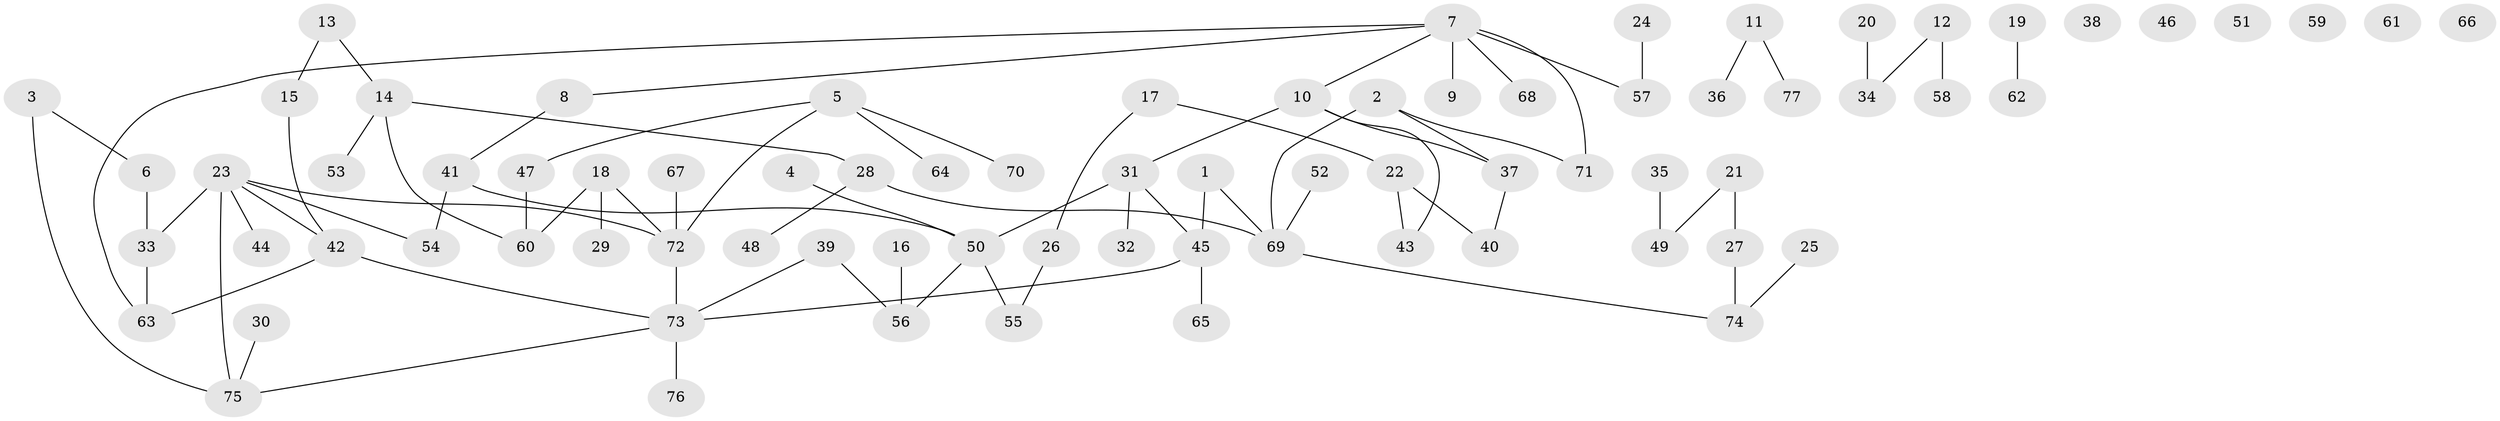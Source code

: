 // coarse degree distribution, {4: 0.1935483870967742, 7: 0.03225806451612903, 5: 0.12903225806451613, 3: 0.16129032258064516, 2: 0.22580645161290322, 1: 0.25806451612903225}
// Generated by graph-tools (version 1.1) at 2025/47/03/04/25 22:47:57]
// undirected, 77 vertices, 82 edges
graph export_dot {
  node [color=gray90,style=filled];
  1;
  2;
  3;
  4;
  5;
  6;
  7;
  8;
  9;
  10;
  11;
  12;
  13;
  14;
  15;
  16;
  17;
  18;
  19;
  20;
  21;
  22;
  23;
  24;
  25;
  26;
  27;
  28;
  29;
  30;
  31;
  32;
  33;
  34;
  35;
  36;
  37;
  38;
  39;
  40;
  41;
  42;
  43;
  44;
  45;
  46;
  47;
  48;
  49;
  50;
  51;
  52;
  53;
  54;
  55;
  56;
  57;
  58;
  59;
  60;
  61;
  62;
  63;
  64;
  65;
  66;
  67;
  68;
  69;
  70;
  71;
  72;
  73;
  74;
  75;
  76;
  77;
  1 -- 45;
  1 -- 69;
  2 -- 37;
  2 -- 69;
  2 -- 71;
  3 -- 6;
  3 -- 75;
  4 -- 50;
  5 -- 47;
  5 -- 64;
  5 -- 70;
  5 -- 72;
  6 -- 33;
  7 -- 8;
  7 -- 9;
  7 -- 10;
  7 -- 57;
  7 -- 63;
  7 -- 68;
  7 -- 71;
  8 -- 41;
  10 -- 31;
  10 -- 37;
  10 -- 43;
  11 -- 36;
  11 -- 77;
  12 -- 34;
  12 -- 58;
  13 -- 14;
  13 -- 15;
  14 -- 28;
  14 -- 53;
  14 -- 60;
  15 -- 42;
  16 -- 56;
  17 -- 22;
  17 -- 26;
  18 -- 29;
  18 -- 60;
  18 -- 72;
  19 -- 62;
  20 -- 34;
  21 -- 27;
  21 -- 49;
  22 -- 40;
  22 -- 43;
  23 -- 33;
  23 -- 42;
  23 -- 44;
  23 -- 54;
  23 -- 72;
  23 -- 75;
  24 -- 57;
  25 -- 74;
  26 -- 55;
  27 -- 74;
  28 -- 48;
  28 -- 69;
  30 -- 75;
  31 -- 32;
  31 -- 45;
  31 -- 50;
  33 -- 63;
  35 -- 49;
  37 -- 40;
  39 -- 56;
  39 -- 73;
  41 -- 50;
  41 -- 54;
  42 -- 63;
  42 -- 73;
  45 -- 65;
  45 -- 73;
  47 -- 60;
  50 -- 55;
  50 -- 56;
  52 -- 69;
  67 -- 72;
  69 -- 74;
  72 -- 73;
  73 -- 75;
  73 -- 76;
}

